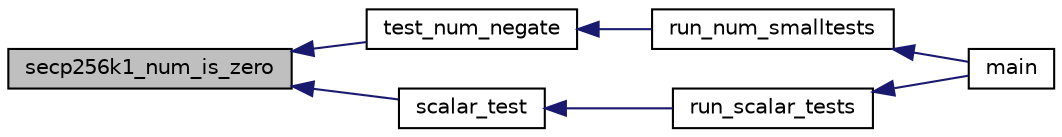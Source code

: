 digraph "secp256k1_num_is_zero"
{
  edge [fontname="Helvetica",fontsize="10",labelfontname="Helvetica",labelfontsize="10"];
  node [fontname="Helvetica",fontsize="10",shape=record];
  rankdir="LR";
  Node39 [label="secp256k1_num_is_zero",height=0.2,width=0.4,color="black", fillcolor="grey75", style="filled", fontcolor="black"];
  Node39 -> Node40 [dir="back",color="midnightblue",fontsize="10",style="solid",fontname="Helvetica"];
  Node40 [label="test_num_negate",height=0.2,width=0.4,color="black", fillcolor="white", style="filled",URL="$d5/d7f/tests_8c.html#a6cccf1ffe3b4863fec653e8bae8c0cb0"];
  Node40 -> Node41 [dir="back",color="midnightblue",fontsize="10",style="solid",fontname="Helvetica"];
  Node41 [label="run_num_smalltests",height=0.2,width=0.4,color="black", fillcolor="white", style="filled",URL="$d5/d7f/tests_8c.html#a6744389614cf74a9b2c10c29e2ddba5c"];
  Node41 -> Node42 [dir="back",color="midnightblue",fontsize="10",style="solid",fontname="Helvetica"];
  Node42 [label="main",height=0.2,width=0.4,color="black", fillcolor="white", style="filled",URL="$d5/d7f/tests_8c.html#a3c04138a5bfe5d72780bb7e82a18e627"];
  Node39 -> Node43 [dir="back",color="midnightblue",fontsize="10",style="solid",fontname="Helvetica"];
  Node43 [label="scalar_test",height=0.2,width=0.4,color="black", fillcolor="white", style="filled",URL="$d5/d7f/tests_8c.html#a0ac2e9ed5b8ba27e48fba5150cebfa82"];
  Node43 -> Node44 [dir="back",color="midnightblue",fontsize="10",style="solid",fontname="Helvetica"];
  Node44 [label="run_scalar_tests",height=0.2,width=0.4,color="black", fillcolor="white", style="filled",URL="$d5/d7f/tests_8c.html#afc29a3cda8faeba097ce967f24fcb9d1"];
  Node44 -> Node42 [dir="back",color="midnightblue",fontsize="10",style="solid",fontname="Helvetica"];
}
